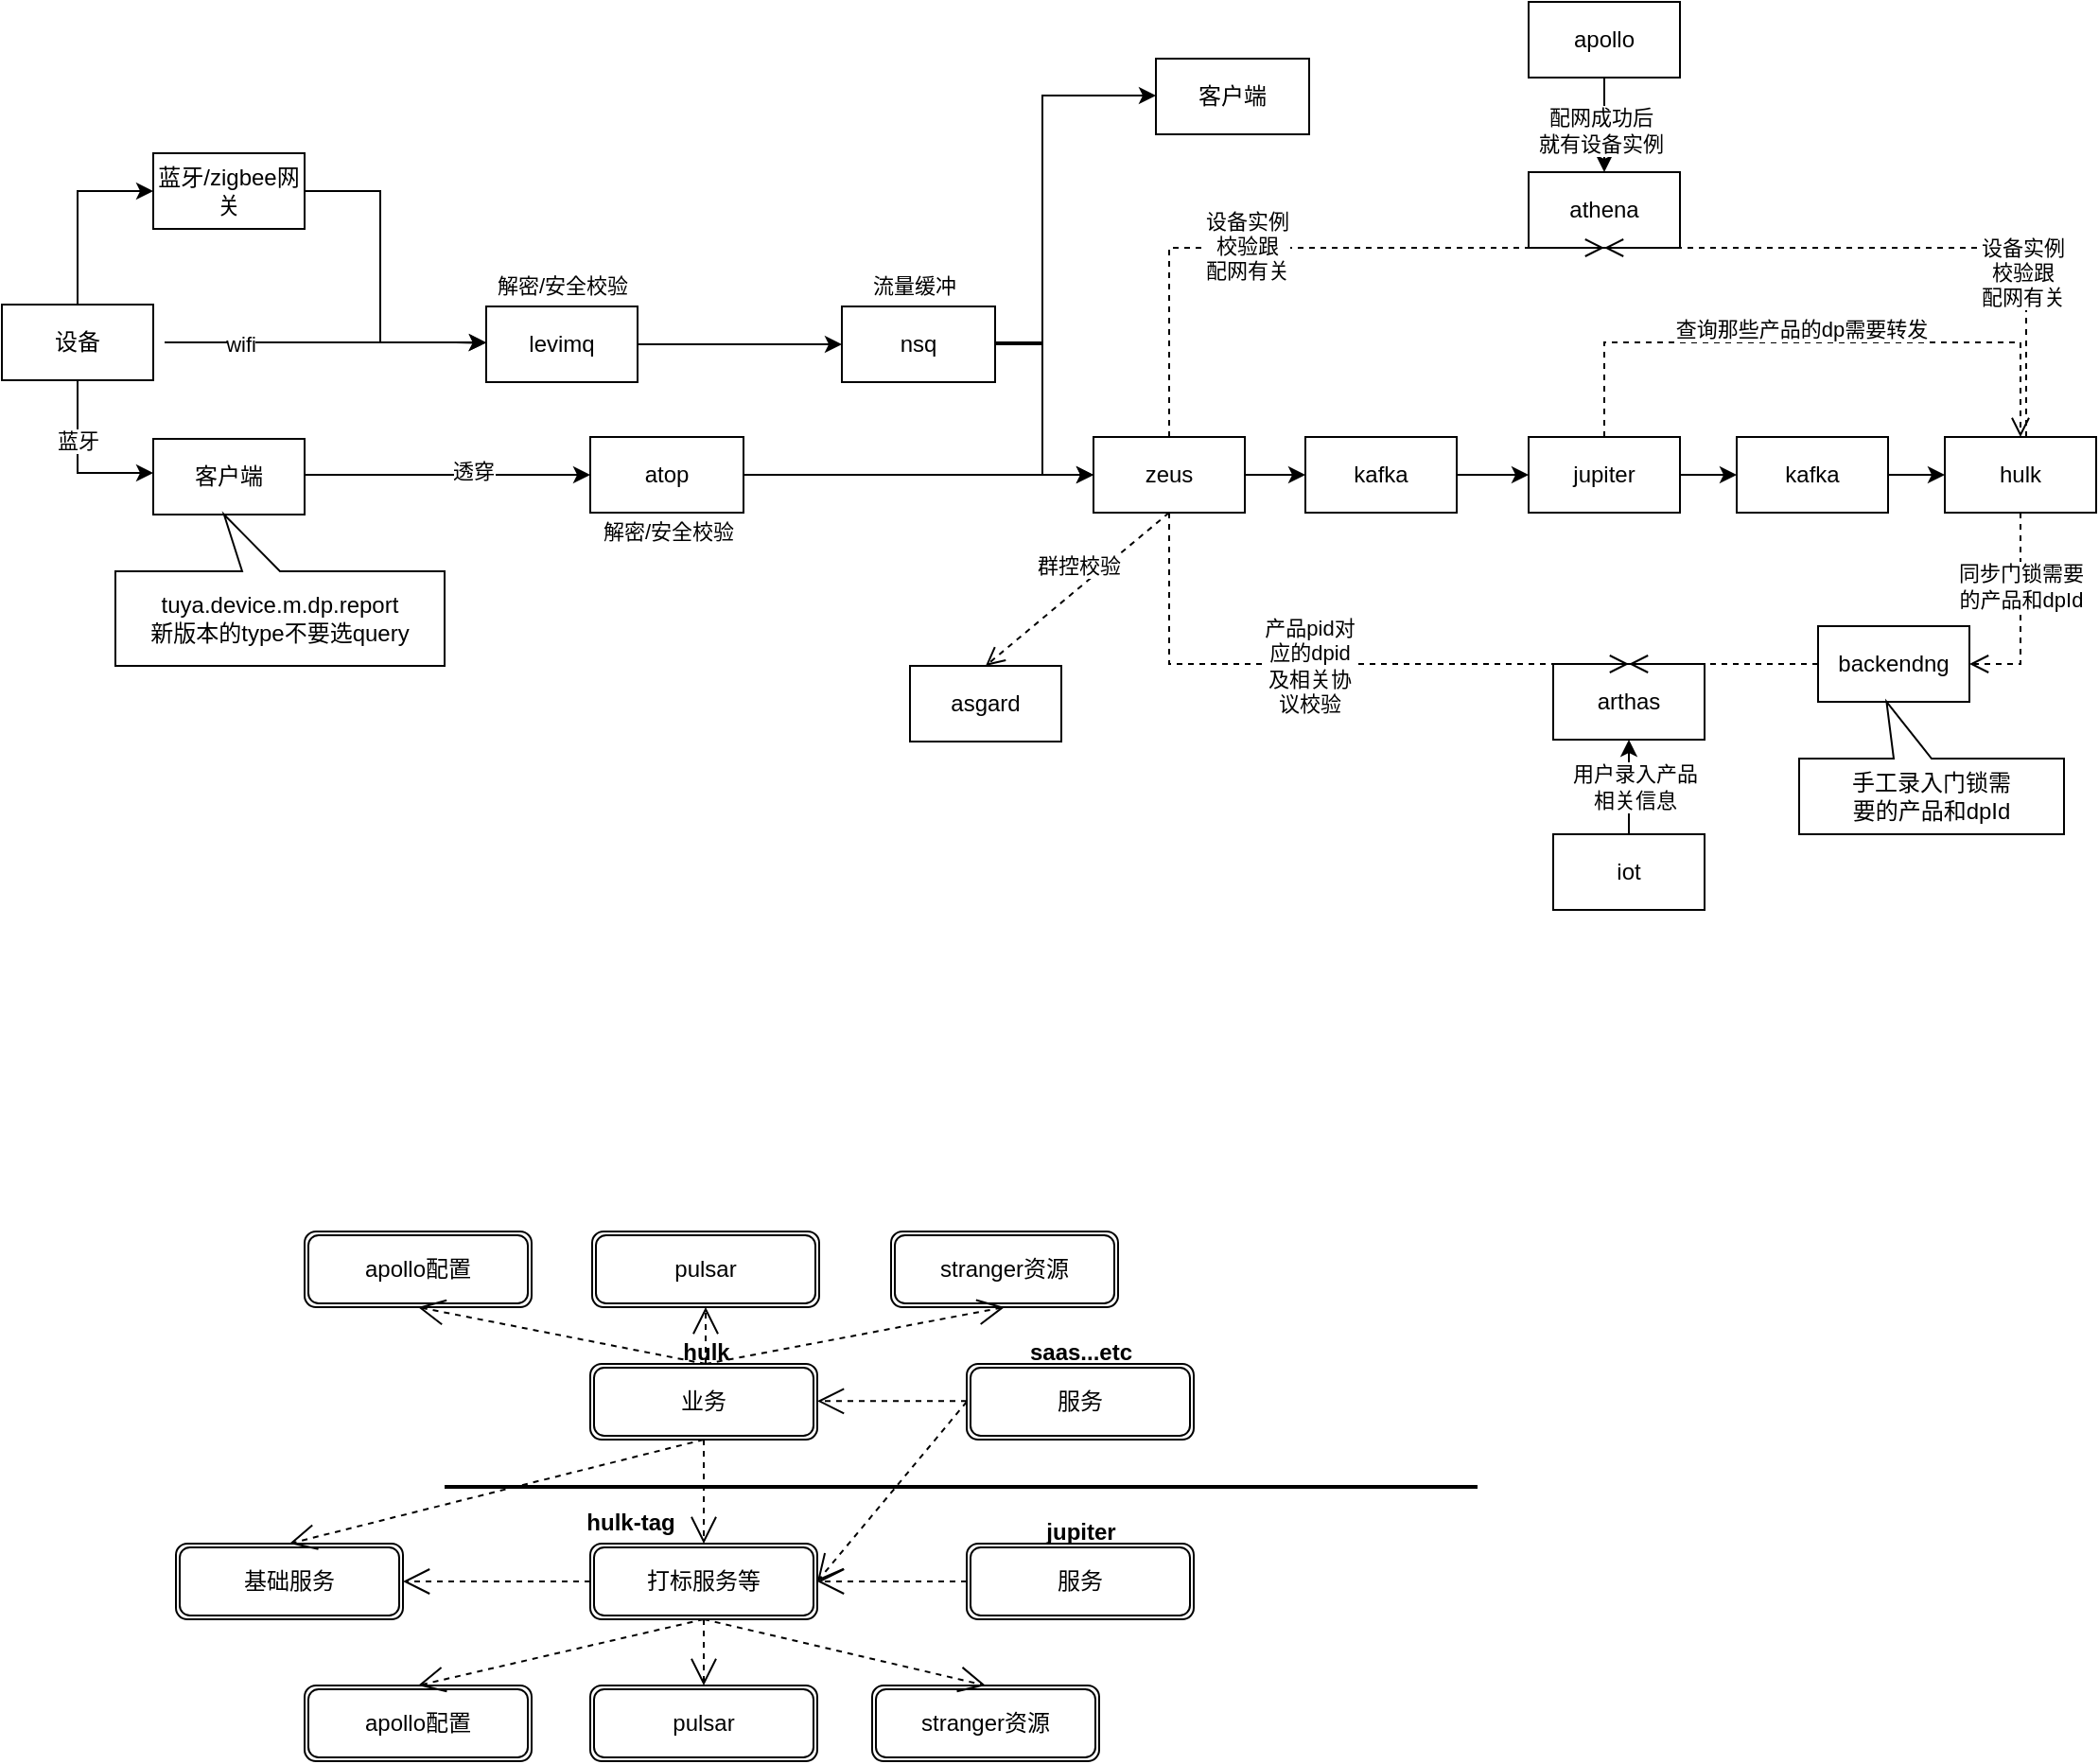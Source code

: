 <mxfile version="17.2.5" type="github">
  <diagram id="nhHgCwD3R0AYCVMyZUtq" name="Page-1">
    <mxGraphModel dx="1455" dy="734" grid="1" gridSize="10" guides="1" tooltips="1" connect="1" arrows="1" fold="1" page="1" pageScale="1" pageWidth="827" pageHeight="1169" math="0" shadow="0">
      <root>
        <mxCell id="0" />
        <mxCell id="1" parent="0" />
        <mxCell id="HwVQrViwTguHjb0kdv_f-25" value="" style="edgeStyle=orthogonalEdgeStyle;rounded=0;orthogonalLoop=1;jettySize=auto;html=1;entryX=0;entryY=0.5;entryDx=0;entryDy=0;exitX=1;exitY=0.5;exitDx=0;exitDy=0;" parent="1" source="HwVQrViwTguHjb0kdv_f-2" target="HwVQrViwTguHjb0kdv_f-26" edge="1">
          <mxGeometry relative="1" as="geometry">
            <Array as="points">
              <mxPoint x="360" y="351" />
              <mxPoint x="360" y="351" />
            </Array>
          </mxGeometry>
        </mxCell>
        <mxCell id="HwVQrViwTguHjb0kdv_f-2" value="levimq" style="rounded=0;whiteSpace=wrap;html=1;" parent="1" vertex="1">
          <mxGeometry x="256" y="331" width="80" height="40" as="geometry" />
        </mxCell>
        <mxCell id="HwVQrViwTguHjb0kdv_f-4" value="zeus" style="rounded=0;whiteSpace=wrap;html=1;" parent="1" vertex="1">
          <mxGeometry x="577" y="400" width="80" height="40" as="geometry" />
        </mxCell>
        <mxCell id="HwVQrViwTguHjb0kdv_f-9" style="edgeStyle=orthogonalEdgeStyle;rounded=0;orthogonalLoop=1;jettySize=auto;html=1;exitX=0.5;exitY=0;exitDx=0;exitDy=0;entryX=0;entryY=0.5;entryDx=0;entryDy=0;" parent="1" source="HwVQrViwTguHjb0kdv_f-7" target="HwVQrViwTguHjb0kdv_f-8" edge="1">
          <mxGeometry relative="1" as="geometry" />
        </mxCell>
        <mxCell id="HwVQrViwTguHjb0kdv_f-12" value="" style="edgeStyle=orthogonalEdgeStyle;rounded=0;orthogonalLoop=1;jettySize=auto;html=1;exitX=0.5;exitY=1;exitDx=0;exitDy=0;" parent="1" source="HwVQrViwTguHjb0kdv_f-7" edge="1">
          <mxGeometry relative="1" as="geometry">
            <mxPoint x="40" y="359" as="sourcePoint" />
            <mxPoint x="80" y="419" as="targetPoint" />
            <Array as="points">
              <mxPoint x="40" y="419" />
            </Array>
          </mxGeometry>
        </mxCell>
        <mxCell id="HwVQrViwTguHjb0kdv_f-18" value="蓝牙" style="edgeLabel;html=1;align=center;verticalAlign=middle;resizable=0;points=[];" parent="HwVQrViwTguHjb0kdv_f-12" vertex="1" connectable="0">
          <mxGeometry x="-0.282" relative="1" as="geometry">
            <mxPoint as="offset" />
          </mxGeometry>
        </mxCell>
        <mxCell id="HwVQrViwTguHjb0kdv_f-13" style="edgeStyle=orthogonalEdgeStyle;rounded=0;orthogonalLoop=1;jettySize=auto;html=1;exitX=1;exitY=0.5;exitDx=0;exitDy=0;" parent="1" edge="1">
          <mxGeometry relative="1" as="geometry">
            <mxPoint x="256" y="350" as="targetPoint" />
            <mxPoint x="86" y="350" as="sourcePoint" />
          </mxGeometry>
        </mxCell>
        <mxCell id="HwVQrViwTguHjb0kdv_f-17" value="wifi" style="edgeLabel;html=1;align=center;verticalAlign=middle;resizable=0;points=[];" parent="HwVQrViwTguHjb0kdv_f-13" vertex="1" connectable="0">
          <mxGeometry x="-0.527" y="-1" relative="1" as="geometry">
            <mxPoint as="offset" />
          </mxGeometry>
        </mxCell>
        <mxCell id="HwVQrViwTguHjb0kdv_f-7" value="设备" style="rounded=0;whiteSpace=wrap;html=1;" parent="1" vertex="1">
          <mxGeometry y="330" width="80" height="40" as="geometry" />
        </mxCell>
        <mxCell id="HwVQrViwTguHjb0kdv_f-10" style="edgeStyle=orthogonalEdgeStyle;rounded=0;orthogonalLoop=1;jettySize=auto;html=1;exitX=1;exitY=0.5;exitDx=0;exitDy=0;entryX=-0.002;entryY=0.483;entryDx=0;entryDy=0;entryPerimeter=0;" parent="1" source="HwVQrViwTguHjb0kdv_f-8" target="HwVQrViwTguHjb0kdv_f-2" edge="1">
          <mxGeometry relative="1" as="geometry">
            <mxPoint x="240" y="340" as="targetPoint" />
            <Array as="points">
              <mxPoint x="200" y="270" />
              <mxPoint x="200" y="350" />
              <mxPoint x="240" y="350" />
            </Array>
          </mxGeometry>
        </mxCell>
        <mxCell id="HwVQrViwTguHjb0kdv_f-8" value="蓝牙/zigbee网关" style="rounded=0;whiteSpace=wrap;html=1;" parent="1" vertex="1">
          <mxGeometry x="80" y="250" width="80" height="40" as="geometry" />
        </mxCell>
        <mxCell id="HwVQrViwTguHjb0kdv_f-22" value="" style="edgeStyle=orthogonalEdgeStyle;rounded=0;orthogonalLoop=1;jettySize=auto;html=1;entryX=0;entryY=0.5;entryDx=0;entryDy=0;exitX=1;exitY=0.5;exitDx=0;exitDy=0;" parent="1" source="HwVQrViwTguHjb0kdv_f-11" target="HwVQrViwTguHjb0kdv_f-21" edge="1">
          <mxGeometry relative="1" as="geometry">
            <Array as="points">
              <mxPoint x="160" y="420" />
            </Array>
          </mxGeometry>
        </mxCell>
        <mxCell id="HwVQrViwTguHjb0kdv_f-34" value="透穿" style="edgeLabel;html=1;align=center;verticalAlign=middle;resizable=0;points=[];" parent="HwVQrViwTguHjb0kdv_f-22" vertex="1" connectable="0">
          <mxGeometry x="0.18" y="2" relative="1" as="geometry">
            <mxPoint as="offset" />
          </mxGeometry>
        </mxCell>
        <mxCell id="HwVQrViwTguHjb0kdv_f-11" value="客户端" style="rounded=0;whiteSpace=wrap;html=1;" parent="1" vertex="1">
          <mxGeometry x="80" y="401" width="80" height="40" as="geometry" />
        </mxCell>
        <mxCell id="HwVQrViwTguHjb0kdv_f-14" value="jupiter" style="rounded=0;whiteSpace=wrap;html=1;" parent="1" vertex="1">
          <mxGeometry x="807" y="400" width="80" height="40" as="geometry" />
        </mxCell>
        <mxCell id="HwVQrViwTguHjb0kdv_f-27" value="" style="edgeStyle=orthogonalEdgeStyle;rounded=0;orthogonalLoop=1;jettySize=auto;html=1;entryX=0;entryY=0.5;entryDx=0;entryDy=0;" parent="1" source="HwVQrViwTguHjb0kdv_f-21" target="HwVQrViwTguHjb0kdv_f-4" edge="1">
          <mxGeometry relative="1" as="geometry">
            <mxPoint x="580" y="420" as="targetPoint" />
          </mxGeometry>
        </mxCell>
        <mxCell id="HwVQrViwTguHjb0kdv_f-21" value="atop" style="whiteSpace=wrap;html=1;rounded=0;" parent="1" vertex="1">
          <mxGeometry x="311" y="400" width="81" height="40" as="geometry" />
        </mxCell>
        <mxCell id="HwVQrViwTguHjb0kdv_f-26" value="nsq" style="whiteSpace=wrap;html=1;rounded=0;" parent="1" vertex="1">
          <mxGeometry x="444" y="331" width="81" height="40" as="geometry" />
        </mxCell>
        <mxCell id="HwVQrViwTguHjb0kdv_f-28" value="" style="edgeStyle=orthogonalEdgeStyle;rounded=0;orthogonalLoop=1;jettySize=auto;html=1;entryX=0;entryY=0.5;entryDx=0;entryDy=0;exitX=1;exitY=0.5;exitDx=0;exitDy=0;" parent="1" source="HwVQrViwTguHjb0kdv_f-26" target="HwVQrViwTguHjb0kdv_f-4" edge="1">
          <mxGeometry relative="1" as="geometry">
            <mxPoint x="327" y="360" as="sourcePoint" />
            <mxPoint x="437.5" y="410" as="targetPoint" />
            <Array as="points">
              <mxPoint x="550" y="351" />
              <mxPoint x="550" y="420" />
            </Array>
          </mxGeometry>
        </mxCell>
        <mxCell id="HwVQrViwTguHjb0kdv_f-29" value="" style="edgeStyle=orthogonalEdgeStyle;rounded=0;orthogonalLoop=1;jettySize=auto;html=1;entryX=0;entryY=0.5;entryDx=0;entryDy=0;exitX=1;exitY=0.5;exitDx=0;exitDy=0;" parent="1" source="HwVQrViwTguHjb0kdv_f-4" target="HwVQrViwTguHjb0kdv_f-48" edge="1">
          <mxGeometry relative="1" as="geometry">
            <mxPoint x="550" y="430" as="sourcePoint" />
            <mxPoint x="589" y="430" as="targetPoint" />
            <Array as="points" />
          </mxGeometry>
        </mxCell>
        <mxCell id="HwVQrViwTguHjb0kdv_f-30" value="kafka" style="rounded=0;whiteSpace=wrap;html=1;" parent="1" vertex="1">
          <mxGeometry x="917" y="400" width="80" height="40" as="geometry" />
        </mxCell>
        <mxCell id="HwVQrViwTguHjb0kdv_f-31" value="hulk" style="rounded=0;whiteSpace=wrap;html=1;" parent="1" vertex="1">
          <mxGeometry x="1027" y="400" width="80" height="40" as="geometry" />
        </mxCell>
        <mxCell id="HwVQrViwTguHjb0kdv_f-32" value="" style="edgeStyle=orthogonalEdgeStyle;rounded=0;orthogonalLoop=1;jettySize=auto;html=1;entryX=0;entryY=0.5;entryDx=0;entryDy=0;exitX=1;exitY=0.5;exitDx=0;exitDy=0;" parent="1" source="HwVQrViwTguHjb0kdv_f-14" target="HwVQrViwTguHjb0kdv_f-30" edge="1">
          <mxGeometry relative="1" as="geometry">
            <mxPoint x="785.0" y="430" as="sourcePoint" />
            <mxPoint x="817" y="430" as="targetPoint" />
            <Array as="points">
              <mxPoint x="907" y="420" />
              <mxPoint x="907" y="420" />
            </Array>
          </mxGeometry>
        </mxCell>
        <mxCell id="HwVQrViwTguHjb0kdv_f-33" value="" style="edgeStyle=orthogonalEdgeStyle;rounded=0;orthogonalLoop=1;jettySize=auto;html=1;entryX=0;entryY=0.5;entryDx=0;entryDy=0;exitX=1;exitY=0.5;exitDx=0;exitDy=0;" parent="1" source="HwVQrViwTguHjb0kdv_f-30" target="HwVQrViwTguHjb0kdv_f-31" edge="1">
          <mxGeometry relative="1" as="geometry">
            <mxPoint x="897" y="430" as="sourcePoint" />
            <mxPoint x="927" y="430" as="targetPoint" />
            <Array as="points">
              <mxPoint x="1007" y="420" />
              <mxPoint x="1007" y="420" />
            </Array>
          </mxGeometry>
        </mxCell>
        <mxCell id="HwVQrViwTguHjb0kdv_f-35" value="athena" style="rounded=0;whiteSpace=wrap;html=1;" parent="1" vertex="1">
          <mxGeometry x="807" y="260" width="80" height="40" as="geometry" />
        </mxCell>
        <mxCell id="HwVQrViwTguHjb0kdv_f-38" value="tuya.device.m.dp.report&lt;br&gt;新版本的type不要选query" style="shape=callout;whiteSpace=wrap;html=1;perimeter=calloutPerimeter;position2=0.67;direction=west;" parent="1" vertex="1">
          <mxGeometry x="60" y="441" width="174" height="80" as="geometry" />
        </mxCell>
        <mxCell id="HwVQrViwTguHjb0kdv_f-41" value="arthas" style="rounded=0;whiteSpace=wrap;html=1;" parent="1" vertex="1">
          <mxGeometry x="820" y="520" width="80" height="40" as="geometry" />
        </mxCell>
        <mxCell id="HwVQrViwTguHjb0kdv_f-42" value="asgard" style="rounded=0;whiteSpace=wrap;html=1;" parent="1" vertex="1">
          <mxGeometry x="480" y="521" width="80" height="40" as="geometry" />
        </mxCell>
        <mxCell id="HwVQrViwTguHjb0kdv_f-43" value="" style="html=1;verticalAlign=bottom;endArrow=open;dashed=1;endSize=8;rounded=0;entryX=0.5;entryY=0;entryDx=0;entryDy=0;exitX=0.5;exitY=1;exitDx=0;exitDy=0;" parent="1" source="HwVQrViwTguHjb0kdv_f-4" target="HwVQrViwTguHjb0kdv_f-41" edge="1">
          <mxGeometry relative="1" as="geometry">
            <mxPoint x="710" y="329.23" as="sourcePoint" />
            <mxPoint x="790" y="329.23" as="targetPoint" />
            <Array as="points">
              <mxPoint x="617" y="520" />
            </Array>
          </mxGeometry>
        </mxCell>
        <mxCell id="HwVQrViwTguHjb0kdv_f-46" value="产品pid对&lt;br&gt;应的dpid&lt;br&gt;及相关协&lt;br&gt;议校验" style="edgeLabel;html=1;align=center;verticalAlign=middle;resizable=0;points=[];" parent="HwVQrViwTguHjb0kdv_f-43" vertex="1" connectable="0">
          <mxGeometry x="-0.045" y="-1" relative="1" as="geometry">
            <mxPoint as="offset" />
          </mxGeometry>
        </mxCell>
        <mxCell id="HwVQrViwTguHjb0kdv_f-44" value="" style="html=1;verticalAlign=bottom;endArrow=open;dashed=1;endSize=8;rounded=0;exitX=0.5;exitY=0;exitDx=0;exitDy=0;entryX=0.5;entryY=1;entryDx=0;entryDy=0;" parent="1" source="HwVQrViwTguHjb0kdv_f-4" target="HwVQrViwTguHjb0kdv_f-35" edge="1">
          <mxGeometry relative="1" as="geometry">
            <mxPoint x="620" y="440" as="sourcePoint" />
            <mxPoint x="518" y="530" as="targetPoint" />
            <Array as="points">
              <mxPoint x="617" y="300" />
            </Array>
          </mxGeometry>
        </mxCell>
        <mxCell id="HwVQrViwTguHjb0kdv_f-47" value="设备实例&lt;br&gt;校验跟&lt;br&gt;配网有关" style="edgeLabel;html=1;align=center;verticalAlign=middle;resizable=0;points=[];" parent="HwVQrViwTguHjb0kdv_f-44" vertex="1" connectable="0">
          <mxGeometry x="-0.15" y="1" relative="1" as="geometry">
            <mxPoint as="offset" />
          </mxGeometry>
        </mxCell>
        <mxCell id="HwVQrViwTguHjb0kdv_f-45" value="群控校验" style="html=1;verticalAlign=bottom;endArrow=open;dashed=1;endSize=8;rounded=0;exitX=0.5;exitY=1;exitDx=0;exitDy=0;" parent="1" source="HwVQrViwTguHjb0kdv_f-4" edge="1">
          <mxGeometry x="-0.04" y="-2" relative="1" as="geometry">
            <mxPoint x="620" y="440" as="sourcePoint" />
            <mxPoint x="520" y="521" as="targetPoint" />
            <mxPoint as="offset" />
          </mxGeometry>
        </mxCell>
        <mxCell id="HwVQrViwTguHjb0kdv_f-48" value="kafka" style="rounded=0;whiteSpace=wrap;html=1;" parent="1" vertex="1">
          <mxGeometry x="689" y="400" width="80" height="40" as="geometry" />
        </mxCell>
        <mxCell id="HwVQrViwTguHjb0kdv_f-49" value="" style="edgeStyle=orthogonalEdgeStyle;rounded=0;orthogonalLoop=1;jettySize=auto;html=1;entryX=0;entryY=0.5;entryDx=0;entryDy=0;exitX=1;exitY=0.5;exitDx=0;exitDy=0;" parent="1" source="HwVQrViwTguHjb0kdv_f-48" target="HwVQrViwTguHjb0kdv_f-14" edge="1">
          <mxGeometry relative="1" as="geometry">
            <mxPoint x="667" y="430" as="sourcePoint" />
            <mxPoint x="699" y="430" as="targetPoint" />
            <Array as="points">
              <mxPoint x="780" y="420" />
              <mxPoint x="780" y="420" />
            </Array>
          </mxGeometry>
        </mxCell>
        <mxCell id="HwVQrViwTguHjb0kdv_f-50" value="apollo" style="rounded=0;whiteSpace=wrap;html=1;" parent="1" vertex="1">
          <mxGeometry x="807" y="170" width="80" height="40" as="geometry" />
        </mxCell>
        <mxCell id="HwVQrViwTguHjb0kdv_f-51" value="" style="edgeStyle=orthogonalEdgeStyle;rounded=0;orthogonalLoop=1;jettySize=auto;html=1;entryX=0.5;entryY=0;entryDx=0;entryDy=0;exitX=0.5;exitY=1;exitDx=0;exitDy=0;" parent="1" edge="1">
          <mxGeometry relative="1" as="geometry">
            <mxPoint x="847" y="210" as="sourcePoint" />
            <mxPoint x="847" y="260" as="targetPoint" />
            <Array as="points">
              <mxPoint x="847" y="230" />
              <mxPoint x="847" y="230" />
            </Array>
          </mxGeometry>
        </mxCell>
        <mxCell id="HwVQrViwTguHjb0kdv_f-52" value="配网成功后&lt;br&gt;就有设备实例" style="edgeLabel;html=1;align=center;verticalAlign=middle;resizable=0;points=[];" parent="HwVQrViwTguHjb0kdv_f-51" vertex="1" connectable="0">
          <mxGeometry x="0.1" y="-2" relative="1" as="geometry">
            <mxPoint as="offset" />
          </mxGeometry>
        </mxCell>
        <mxCell id="HwVQrViwTguHjb0kdv_f-55" value="查询那些产品的dp需要转发" style="html=1;verticalAlign=bottom;endArrow=open;dashed=1;endSize=8;rounded=0;exitX=0.5;exitY=0;exitDx=0;exitDy=0;entryX=0.5;entryY=0;entryDx=0;entryDy=0;" parent="1" source="HwVQrViwTguHjb0kdv_f-14" target="HwVQrViwTguHjb0kdv_f-31" edge="1">
          <mxGeometry x="-0.04" y="-2" relative="1" as="geometry">
            <mxPoint x="935.04" y="339.4" as="sourcePoint" />
            <mxPoint x="830" y="260" as="targetPoint" />
            <mxPoint as="offset" />
            <Array as="points">
              <mxPoint x="847" y="360" />
              <mxPoint x="847" y="350" />
              <mxPoint x="960" y="350" />
              <mxPoint x="1067" y="350" />
            </Array>
          </mxGeometry>
        </mxCell>
        <mxCell id="HwVQrViwTguHjb0kdv_f-56" value="iot" style="rounded=0;whiteSpace=wrap;html=1;" parent="1" vertex="1">
          <mxGeometry x="820" y="610" width="80" height="40" as="geometry" />
        </mxCell>
        <mxCell id="HwVQrViwTguHjb0kdv_f-57" value="" style="edgeStyle=orthogonalEdgeStyle;rounded=0;orthogonalLoop=1;jettySize=auto;html=1;entryX=0.5;entryY=1;entryDx=0;entryDy=0;exitX=0.5;exitY=0;exitDx=0;exitDy=0;" parent="1" source="HwVQrViwTguHjb0kdv_f-56" target="HwVQrViwTguHjb0kdv_f-41" edge="1">
          <mxGeometry relative="1" as="geometry">
            <mxPoint x="667" y="430" as="sourcePoint" />
            <mxPoint x="699" y="430" as="targetPoint" />
            <Array as="points">
              <mxPoint x="860" y="590" />
              <mxPoint x="860" y="590" />
            </Array>
          </mxGeometry>
        </mxCell>
        <mxCell id="HwVQrViwTguHjb0kdv_f-60" value="用户录入产品&lt;br&gt;相关信息" style="edgeLabel;html=1;align=center;verticalAlign=middle;resizable=0;points=[];" parent="HwVQrViwTguHjb0kdv_f-57" vertex="1" connectable="0">
          <mxGeometry x="-0.004" y="-3" relative="1" as="geometry">
            <mxPoint as="offset" />
          </mxGeometry>
        </mxCell>
        <mxCell id="HwVQrViwTguHjb0kdv_f-58" value="" style="html=1;verticalAlign=bottom;endArrow=open;dashed=1;endSize=8;rounded=0;entryX=0.5;entryY=0;entryDx=0;entryDy=0;exitX=0;exitY=0.5;exitDx=0;exitDy=0;" parent="1" source="HwVQrViwTguHjb0kdv_f-67" target="HwVQrViwTguHjb0kdv_f-41" edge="1">
          <mxGeometry relative="1" as="geometry">
            <mxPoint x="970" y="530" as="sourcePoint" />
            <mxPoint x="1213" y="610" as="targetPoint" />
            <Array as="points" />
          </mxGeometry>
        </mxCell>
        <mxCell id="HwVQrViwTguHjb0kdv_f-61" value="" style="html=1;verticalAlign=bottom;endArrow=open;dashed=1;endSize=8;rounded=0;entryX=0.5;entryY=1;entryDx=0;entryDy=0;" parent="1" target="HwVQrViwTguHjb0kdv_f-35" edge="1">
          <mxGeometry relative="1" as="geometry">
            <mxPoint x="1070" y="400" as="sourcePoint" />
            <mxPoint x="1270" y="210" as="targetPoint" />
            <Array as="points">
              <mxPoint x="1070" y="300" />
            </Array>
          </mxGeometry>
        </mxCell>
        <mxCell id="HwVQrViwTguHjb0kdv_f-62" value="设备实例&lt;br&gt;校验跟&lt;br&gt;配网有关" style="edgeLabel;html=1;align=center;verticalAlign=middle;resizable=0;points=[];" parent="HwVQrViwTguHjb0kdv_f-61" vertex="1" connectable="0">
          <mxGeometry x="-0.15" y="1" relative="1" as="geometry">
            <mxPoint x="35" y="12" as="offset" />
          </mxGeometry>
        </mxCell>
        <mxCell id="HwVQrViwTguHjb0kdv_f-63" value="流量缓冲" style="edgeLabel;html=1;align=center;verticalAlign=middle;resizable=0;points=[];" parent="1" vertex="1" connectable="0">
          <mxGeometry x="481.995" y="320.003" as="geometry" />
        </mxCell>
        <mxCell id="HwVQrViwTguHjb0kdv_f-64" value="解密/安全校验" style="edgeLabel;html=1;align=center;verticalAlign=middle;resizable=0;points=[];" parent="1" vertex="1" connectable="0">
          <mxGeometry x="295.995" y="320.003" as="geometry" />
        </mxCell>
        <mxCell id="HwVQrViwTguHjb0kdv_f-67" value="backendng" style="rounded=0;whiteSpace=wrap;html=1;" parent="1" vertex="1">
          <mxGeometry x="960" y="500" width="80" height="40" as="geometry" />
        </mxCell>
        <mxCell id="HwVQrViwTguHjb0kdv_f-68" value="" style="html=1;verticalAlign=bottom;endArrow=open;dashed=1;endSize=8;rounded=0;entryX=1;entryY=0.5;entryDx=0;entryDy=0;exitX=0.5;exitY=1;exitDx=0;exitDy=0;" parent="1" source="HwVQrViwTguHjb0kdv_f-31" target="HwVQrViwTguHjb0kdv_f-67" edge="1">
          <mxGeometry relative="1" as="geometry">
            <mxPoint x="1140" y="521.0" as="sourcePoint" />
            <mxPoint x="1040" y="521.0" as="targetPoint" />
            <Array as="points">
              <mxPoint x="1067" y="520" />
            </Array>
          </mxGeometry>
        </mxCell>
        <mxCell id="HwVQrViwTguHjb0kdv_f-69" value="同步门锁需要&lt;br&gt;的产品和dpId" style="edgeLabel;html=1;align=center;verticalAlign=middle;resizable=0;points=[];" parent="HwVQrViwTguHjb0kdv_f-68" vertex="1" connectable="0">
          <mxGeometry x="-0.283" relative="1" as="geometry">
            <mxPoint as="offset" />
          </mxGeometry>
        </mxCell>
        <mxCell id="HwVQrViwTguHjb0kdv_f-70" value="手工录入门锁需&lt;br&gt;要的产品和dpId" style="shape=callout;whiteSpace=wrap;html=1;perimeter=calloutPerimeter;position2=0.67;direction=west;" parent="1" vertex="1">
          <mxGeometry x="950" y="540" width="140" height="70" as="geometry" />
        </mxCell>
        <mxCell id="HwVQrViwTguHjb0kdv_f-71" value="解密/安全校验" style="edgeLabel;html=1;align=center;verticalAlign=middle;resizable=0;points=[];" parent="1" vertex="1" connectable="0">
          <mxGeometry x="351.495" y="450.003" as="geometry" />
        </mxCell>
        <mxCell id="-Y5YJ-h0YuAPTsttWov4-1" value="" style="line;strokeWidth=2;html=1;" parent="1" vertex="1">
          <mxGeometry x="234" y="950" width="546" height="10" as="geometry" />
        </mxCell>
        <mxCell id="-Y5YJ-h0YuAPTsttWov4-2" value="业务" style="shape=ext;double=1;rounded=1;whiteSpace=wrap;html=1;" parent="1" vertex="1">
          <mxGeometry x="311" y="890" width="120" height="40" as="geometry" />
        </mxCell>
        <mxCell id="-Y5YJ-h0YuAPTsttWov4-3" value="打标服务等" style="shape=ext;double=1;rounded=1;whiteSpace=wrap;html=1;" parent="1" vertex="1">
          <mxGeometry x="311" y="985" width="120" height="40" as="geometry" />
        </mxCell>
        <mxCell id="-Y5YJ-h0YuAPTsttWov4-4" value="&lt;font style=&quot;font-size: 12px&quot;&gt;hulk-tag&lt;/font&gt;" style="text;strokeColor=none;fillColor=none;html=1;fontSize=24;fontStyle=1;verticalAlign=middle;align=center;" parent="1" vertex="1">
          <mxGeometry x="312" y="960" width="40" height="20" as="geometry" />
        </mxCell>
        <mxCell id="-Y5YJ-h0YuAPTsttWov4-7" value="服务" style="shape=ext;double=1;rounded=1;whiteSpace=wrap;html=1;" parent="1" vertex="1">
          <mxGeometry x="510" y="985" width="120" height="40" as="geometry" />
        </mxCell>
        <mxCell id="-Y5YJ-h0YuAPTsttWov4-8" value="&lt;font style=&quot;font-size: 12px&quot;&gt;jupiter&lt;/font&gt;" style="text;strokeColor=none;fillColor=none;html=1;fontSize=24;fontStyle=1;verticalAlign=middle;align=center;" parent="1" vertex="1">
          <mxGeometry x="550" y="965" width="40" height="20" as="geometry" />
        </mxCell>
        <mxCell id="-Y5YJ-h0YuAPTsttWov4-11" value="&lt;font style=&quot;font-size: 12px&quot;&gt;hulk&lt;/font&gt;" style="text;strokeColor=none;fillColor=none;html=1;fontSize=24;fontStyle=1;verticalAlign=middle;align=center;" parent="1" vertex="1">
          <mxGeometry x="352" y="870" width="40" height="20" as="geometry" />
        </mxCell>
        <mxCell id="-Y5YJ-h0YuAPTsttWov4-12" value="" style="endArrow=open;endSize=12;dashed=1;html=1;rounded=0;fontSize=12;entryX=1;entryY=0.5;entryDx=0;entryDy=0;exitX=0;exitY=0.5;exitDx=0;exitDy=0;" parent="1" source="-Y5YJ-h0YuAPTsttWov4-7" target="-Y5YJ-h0YuAPTsttWov4-3" edge="1">
          <mxGeometry width="160" relative="1" as="geometry">
            <mxPoint x="240" y="1130" as="sourcePoint" />
            <mxPoint x="400" y="1130" as="targetPoint" />
          </mxGeometry>
        </mxCell>
        <mxCell id="-Y5YJ-h0YuAPTsttWov4-13" value="服务" style="shape=ext;double=1;rounded=1;whiteSpace=wrap;html=1;" parent="1" vertex="1">
          <mxGeometry x="510" y="890" width="120" height="40" as="geometry" />
        </mxCell>
        <mxCell id="-Y5YJ-h0YuAPTsttWov4-14" value="&lt;font style=&quot;font-size: 12px&quot;&gt;saas...etc&lt;/font&gt;" style="text;strokeColor=none;fillColor=none;html=1;fontSize=24;fontStyle=1;verticalAlign=middle;align=center;" parent="1" vertex="1">
          <mxGeometry x="550" y="870" width="40" height="20" as="geometry" />
        </mxCell>
        <mxCell id="-Y5YJ-h0YuAPTsttWov4-15" value="" style="endArrow=open;endSize=12;dashed=1;html=1;rounded=0;fontSize=12;entryX=1;entryY=0.5;entryDx=0;entryDy=0;exitX=0;exitY=0.5;exitDx=0;exitDy=0;" parent="1" edge="1">
          <mxGeometry width="160" relative="1" as="geometry">
            <mxPoint x="510" y="909.68" as="sourcePoint" />
            <mxPoint x="431" y="909.68" as="targetPoint" />
          </mxGeometry>
        </mxCell>
        <mxCell id="-Y5YJ-h0YuAPTsttWov4-16" value="" style="endArrow=open;endSize=12;dashed=1;html=1;rounded=0;fontSize=12;entryX=1;entryY=0.5;entryDx=0;entryDy=0;exitX=0;exitY=0.5;exitDx=0;exitDy=0;" parent="1" source="-Y5YJ-h0YuAPTsttWov4-13" target="-Y5YJ-h0YuAPTsttWov4-3" edge="1">
          <mxGeometry width="160" relative="1" as="geometry">
            <mxPoint x="520" y="919.68" as="sourcePoint" />
            <mxPoint x="441" y="919.68" as="targetPoint" />
          </mxGeometry>
        </mxCell>
        <mxCell id="-Y5YJ-h0YuAPTsttWov4-17" value="基础服务" style="shape=ext;double=1;rounded=1;whiteSpace=wrap;html=1;" parent="1" vertex="1">
          <mxGeometry x="92" y="985" width="120" height="40" as="geometry" />
        </mxCell>
        <mxCell id="-Y5YJ-h0YuAPTsttWov4-20" value="" style="endArrow=open;endSize=12;dashed=1;html=1;rounded=0;fontSize=12;entryX=0.5;entryY=0;entryDx=0;entryDy=0;exitX=0.5;exitY=1;exitDx=0;exitDy=0;" parent="1" source="-Y5YJ-h0YuAPTsttWov4-2" target="-Y5YJ-h0YuAPTsttWov4-3" edge="1">
          <mxGeometry width="160" relative="1" as="geometry">
            <mxPoint x="381.0" y="1035" as="sourcePoint" />
            <mxPoint x="382.0" y="1061" as="targetPoint" />
          </mxGeometry>
        </mxCell>
        <mxCell id="-Y5YJ-h0YuAPTsttWov4-23" value="" style="endArrow=open;endSize=12;dashed=1;html=1;rounded=0;fontSize=12;entryX=0.5;entryY=0;entryDx=0;entryDy=0;exitX=0.5;exitY=1;exitDx=0;exitDy=0;" parent="1" source="-Y5YJ-h0YuAPTsttWov4-2" target="-Y5YJ-h0YuAPTsttWov4-17" edge="1">
          <mxGeometry width="160" relative="1" as="geometry">
            <mxPoint x="381.0" y="940" as="sourcePoint" />
            <mxPoint x="381.0" y="995" as="targetPoint" />
          </mxGeometry>
        </mxCell>
        <mxCell id="I-fsdLR89BUmaXl84Kzb-1" value="stranger资源" style="shape=ext;double=1;rounded=1;whiteSpace=wrap;html=1;" parent="1" vertex="1">
          <mxGeometry x="460" y="1060" width="120" height="40" as="geometry" />
        </mxCell>
        <mxCell id="I-fsdLR89BUmaXl84Kzb-2" value="apollo配置" style="shape=ext;double=1;rounded=1;whiteSpace=wrap;html=1;" parent="1" vertex="1">
          <mxGeometry x="160" y="1060" width="120" height="40" as="geometry" />
        </mxCell>
        <mxCell id="I-fsdLR89BUmaXl84Kzb-6" value="stranger资源" style="shape=ext;double=1;rounded=1;whiteSpace=wrap;html=1;" parent="1" vertex="1">
          <mxGeometry x="470" y="820" width="120" height="40" as="geometry" />
        </mxCell>
        <mxCell id="I-fsdLR89BUmaXl84Kzb-7" value="apollo配置" style="shape=ext;double=1;rounded=1;whiteSpace=wrap;html=1;" parent="1" vertex="1">
          <mxGeometry x="160" y="820" width="120" height="40" as="geometry" />
        </mxCell>
        <mxCell id="I-fsdLR89BUmaXl84Kzb-8" value="" style="endArrow=open;endSize=12;dashed=1;html=1;rounded=0;fontSize=12;entryX=0.5;entryY=0;entryDx=0;entryDy=0;exitX=0.5;exitY=1;exitDx=0;exitDy=0;" parent="1" source="-Y5YJ-h0YuAPTsttWov4-3" target="I-fsdLR89BUmaXl84Kzb-1" edge="1">
          <mxGeometry width="160" relative="1" as="geometry">
            <mxPoint x="381" y="940" as="sourcePoint" />
            <mxPoint x="381" y="995" as="targetPoint" />
          </mxGeometry>
        </mxCell>
        <mxCell id="I-fsdLR89BUmaXl84Kzb-9" value="" style="endArrow=open;endSize=12;dashed=1;html=1;rounded=0;fontSize=12;entryX=0.5;entryY=0;entryDx=0;entryDy=0;exitX=0.5;exitY=1;exitDx=0;exitDy=0;" parent="1" source="-Y5YJ-h0YuAPTsttWov4-3" target="I-fsdLR89BUmaXl84Kzb-2" edge="1">
          <mxGeometry width="160" relative="1" as="geometry">
            <mxPoint x="381" y="1035" as="sourcePoint" />
            <mxPoint x="450" y="1070.0" as="targetPoint" />
          </mxGeometry>
        </mxCell>
        <mxCell id="I-fsdLR89BUmaXl84Kzb-10" value="" style="endArrow=open;endSize=12;dashed=1;html=1;rounded=0;fontSize=12;entryX=0.5;entryY=1;entryDx=0;entryDy=0;exitX=0.5;exitY=1;exitDx=0;exitDy=0;" parent="1" source="-Y5YJ-h0YuAPTsttWov4-11" target="I-fsdLR89BUmaXl84Kzb-6" edge="1">
          <mxGeometry width="160" relative="1" as="geometry">
            <mxPoint x="381" y="940" as="sourcePoint" />
            <mxPoint x="246" y="990" as="targetPoint" />
          </mxGeometry>
        </mxCell>
        <mxCell id="I-fsdLR89BUmaXl84Kzb-11" value="" style="endArrow=open;endSize=12;dashed=1;html=1;rounded=0;fontSize=12;entryX=0.5;entryY=1;entryDx=0;entryDy=0;exitX=0.5;exitY=1;exitDx=0;exitDy=0;" parent="1" source="-Y5YJ-h0YuAPTsttWov4-11" target="I-fsdLR89BUmaXl84Kzb-7" edge="1">
          <mxGeometry width="160" relative="1" as="geometry">
            <mxPoint x="382" y="900" as="sourcePoint" />
            <mxPoint x="456" y="870" as="targetPoint" />
          </mxGeometry>
        </mxCell>
        <mxCell id="I-fsdLR89BUmaXl84Kzb-12" value="" style="endArrow=open;endSize=12;dashed=1;html=1;rounded=0;fontSize=12;entryX=1;entryY=0.5;entryDx=0;entryDy=0;exitX=0;exitY=0.5;exitDx=0;exitDy=0;" parent="1" source="-Y5YJ-h0YuAPTsttWov4-3" target="-Y5YJ-h0YuAPTsttWov4-17" edge="1">
          <mxGeometry width="160" relative="1" as="geometry">
            <mxPoint x="381" y="940" as="sourcePoint" />
            <mxPoint x="381" y="995" as="targetPoint" />
          </mxGeometry>
        </mxCell>
        <mxCell id="I-fsdLR89BUmaXl84Kzb-13" value="pulsar" style="shape=ext;double=1;rounded=1;whiteSpace=wrap;html=1;" parent="1" vertex="1">
          <mxGeometry x="311" y="1060" width="120" height="40" as="geometry" />
        </mxCell>
        <mxCell id="I-fsdLR89BUmaXl84Kzb-14" value="" style="endArrow=open;endSize=12;dashed=1;html=1;rounded=0;fontSize=12;entryX=0.5;entryY=0;entryDx=0;entryDy=0;exitX=0.5;exitY=1;exitDx=0;exitDy=0;" parent="1" source="-Y5YJ-h0YuAPTsttWov4-3" target="I-fsdLR89BUmaXl84Kzb-13" edge="1">
          <mxGeometry width="160" relative="1" as="geometry">
            <mxPoint x="370" y="1030" as="sourcePoint" />
            <mxPoint x="530" y="1070" as="targetPoint" />
          </mxGeometry>
        </mxCell>
        <mxCell id="I-fsdLR89BUmaXl84Kzb-15" value="pulsar" style="shape=ext;double=1;rounded=1;whiteSpace=wrap;html=1;" parent="1" vertex="1">
          <mxGeometry x="312" y="820" width="120" height="40" as="geometry" />
        </mxCell>
        <mxCell id="I-fsdLR89BUmaXl84Kzb-16" value="" style="endArrow=open;endSize=12;dashed=1;html=1;rounded=0;fontSize=12;entryX=0.5;entryY=1;entryDx=0;entryDy=0;exitX=0.5;exitY=1;exitDx=0;exitDy=0;" parent="1" source="-Y5YJ-h0YuAPTsttWov4-11" target="I-fsdLR89BUmaXl84Kzb-15" edge="1">
          <mxGeometry width="160" relative="1" as="geometry">
            <mxPoint x="382" y="900" as="sourcePoint" />
            <mxPoint x="540" y="870" as="targetPoint" />
          </mxGeometry>
        </mxCell>
        <mxCell id="cU3v9TQwKRQXVVivRirr-1" value="客户端" style="whiteSpace=wrap;html=1;rounded=0;" vertex="1" parent="1">
          <mxGeometry x="610" y="200" width="81" height="40" as="geometry" />
        </mxCell>
        <mxCell id="cU3v9TQwKRQXVVivRirr-2" value="" style="edgeStyle=orthogonalEdgeStyle;rounded=0;orthogonalLoop=1;jettySize=auto;html=1;entryX=0;entryY=0.5;entryDx=0;entryDy=0;exitX=1;exitY=0.5;exitDx=0;exitDy=0;" edge="1" parent="1" source="HwVQrViwTguHjb0kdv_f-26">
          <mxGeometry relative="1" as="geometry">
            <Array as="points">
              <mxPoint x="525" y="350" />
              <mxPoint x="550" y="350" />
              <mxPoint x="550" y="220" />
            </Array>
            <mxPoint x="526" y="350" as="sourcePoint" />
            <mxPoint x="610" y="219.5" as="targetPoint" />
          </mxGeometry>
        </mxCell>
      </root>
    </mxGraphModel>
  </diagram>
</mxfile>
